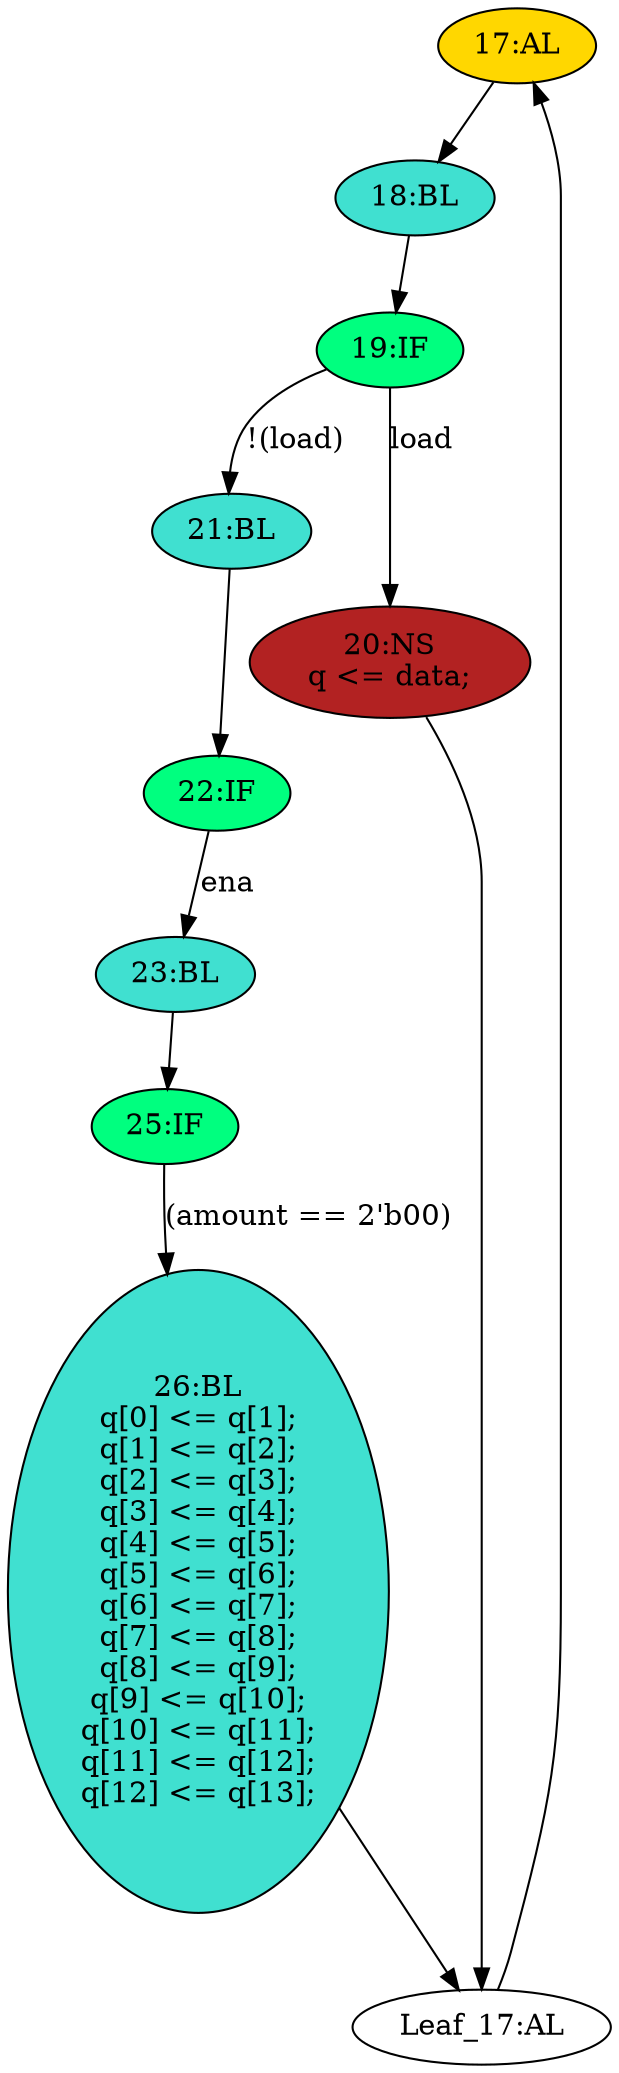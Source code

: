 strict digraph "compose( ,  )" {
	node [label="\N"];
	"17:AL"	[ast="<pyverilog.vparser.ast.Always object at 0x7fa330d771d0>",
		clk_sens=True,
		fillcolor=gold,
		label="17:AL",
		sens="['clk']",
		statements="[]",
		style=filled,
		typ=Always,
		use_var="['load', 'ena', 'amount', 'data', 'q']"];
	"18:BL"	[ast="<pyverilog.vparser.ast.Block object at 0x7fa330df50d0>",
		fillcolor=turquoise,
		label="18:BL",
		statements="[]",
		style=filled,
		typ=Block];
	"17:AL" -> "18:BL"	[cond="[]",
		lineno=None];
	"22:IF"	[ast="<pyverilog.vparser.ast.IfStatement object at 0x7fa330d0ecd0>",
		fillcolor=springgreen,
		label="22:IF",
		statements="[]",
		style=filled,
		typ=IfStatement];
	"23:BL"	[ast="<pyverilog.vparser.ast.Block object at 0x7fa330d0e4d0>",
		fillcolor=turquoise,
		label="23:BL",
		statements="[]",
		style=filled,
		typ=Block];
	"22:IF" -> "23:BL"	[cond="['ena']",
		label=ena,
		lineno=22];
	"21:BL"	[ast="<pyverilog.vparser.ast.Block object at 0x7fa330d64ed0>",
		fillcolor=turquoise,
		label="21:BL",
		statements="[]",
		style=filled,
		typ=Block];
	"21:BL" -> "22:IF"	[cond="[]",
		lineno=None];
	"19:IF"	[ast="<pyverilog.vparser.ast.IfStatement object at 0x7fa330d72450>",
		fillcolor=springgreen,
		label="19:IF",
		statements="[]",
		style=filled,
		typ=IfStatement];
	"19:IF" -> "21:BL"	[cond="['load']",
		label="!(load)",
		lineno=19];
	"20:NS"	[ast="<pyverilog.vparser.ast.NonblockingSubstitution object at 0x7fa330d64610>",
		fillcolor=firebrick,
		label="20:NS
q <= data;",
		statements="[<pyverilog.vparser.ast.NonblockingSubstitution object at 0x7fa330d64610>]",
		style=filled,
		typ=NonblockingSubstitution];
	"19:IF" -> "20:NS"	[cond="['load']",
		label=load,
		lineno=19];
	"26:BL"	[ast="<pyverilog.vparser.ast.Block object at 0x7fa3304bb410>",
		fillcolor=turquoise,
		label="26:BL
q[0] <= q[1];
q[1] <= q[2];
q[2] <= q[3];
q[3] <= q[4];
q[4] <= q[5];
q[5] <= q[6];
q[6] <= q[7];
q[7] <= q[8];
q[8] <= q[\
9];
q[9] <= q[10];
q[10] <= q[11];
q[11] <= q[12];
q[12] <= q[13];",
		statements="[<pyverilog.vparser.ast.NonblockingSubstitution object at 0x7fa330d67e90>, <pyverilog.vparser.ast.NonblockingSubstitution object \
at 0x7fa330d67090>, <pyverilog.vparser.ast.NonblockingSubstitution object at 0x7fa330dead90>, <pyverilog.vparser.ast.NonblockingSubstitution \
object at 0x7fa330d86150>, <pyverilog.vparser.ast.NonblockingSubstitution object at 0x7fa3309d8d10>, <pyverilog.vparser.ast.NonblockingSubstitution \
object at 0x7fa3309d84d0>, <pyverilog.vparser.ast.NonblockingSubstitution object at 0x7fa3309d8f10>, <pyverilog.vparser.ast.NonblockingSubstitution \
object at 0x7fa3309d8450>, <pyverilog.vparser.ast.NonblockingSubstitution object at 0x7fa3309d82d0>, <pyverilog.vparser.ast.NonblockingSubstitution \
object at 0x7fa3309d8c50>, <pyverilog.vparser.ast.NonblockingSubstitution object at 0x7fa3304bb190>, <pyverilog.vparser.ast.NonblockingSubstitution \
object at 0x7fa3304bb3d0>, <pyverilog.vparser.ast.NonblockingSubstitution object at 0x7fa3304bb610>]",
		style=filled,
		typ=Block];
	"Leaf_17:AL"	[def_var="['q']",
		label="Leaf_17:AL"];
	"26:BL" -> "Leaf_17:AL"	[cond="[]",
		lineno=None];
	"18:BL" -> "19:IF"	[cond="[]",
		lineno=None];
	"25:IF"	[ast="<pyverilog.vparser.ast.IfStatement object at 0x7fa330d72650>",
		fillcolor=springgreen,
		label="25:IF",
		statements="[]",
		style=filled,
		typ=IfStatement];
	"25:IF" -> "26:BL"	[cond="['amount']",
		label="(amount == 2'b00)",
		lineno=25];
	"20:NS" -> "Leaf_17:AL"	[cond="[]",
		lineno=None];
	"23:BL" -> "25:IF"	[cond="[]",
		lineno=None];
	"Leaf_17:AL" -> "17:AL";
}
